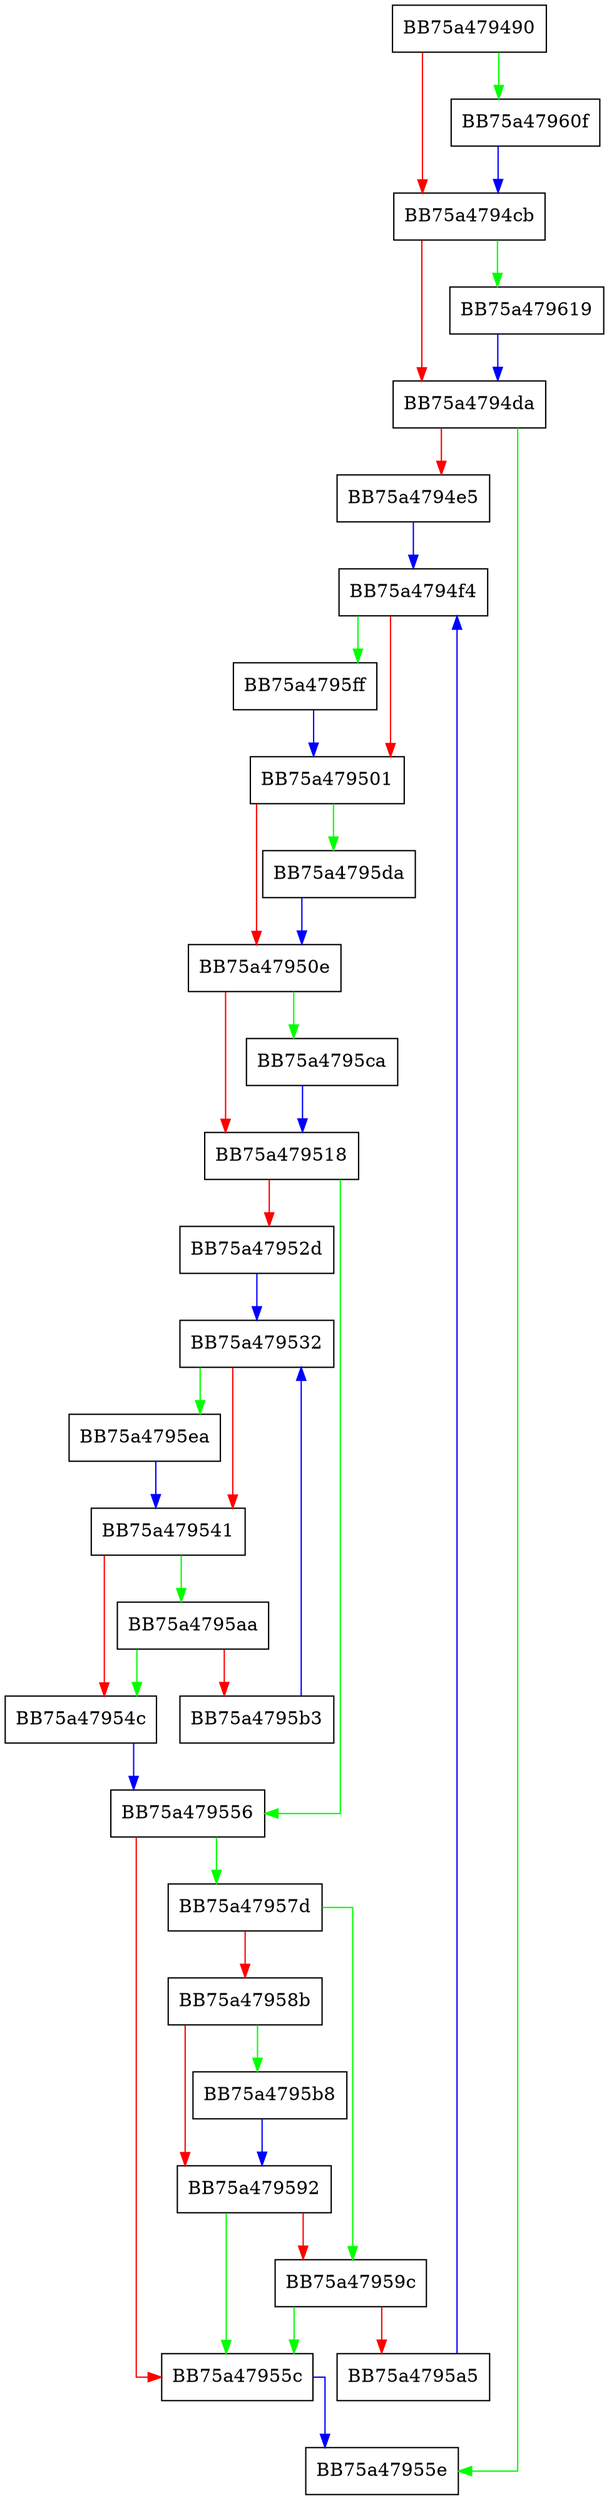 digraph xray_probe_encmatch32 {
  node [shape="box"];
  graph [splines=ortho];
  BB75a479490 -> BB75a47960f [color="green"];
  BB75a479490 -> BB75a4794cb [color="red"];
  BB75a4794cb -> BB75a479619 [color="green"];
  BB75a4794cb -> BB75a4794da [color="red"];
  BB75a4794da -> BB75a47955e [color="green"];
  BB75a4794da -> BB75a4794e5 [color="red"];
  BB75a4794e5 -> BB75a4794f4 [color="blue"];
  BB75a4794f4 -> BB75a4795ff [color="green"];
  BB75a4794f4 -> BB75a479501 [color="red"];
  BB75a479501 -> BB75a4795da [color="green"];
  BB75a479501 -> BB75a47950e [color="red"];
  BB75a47950e -> BB75a4795ca [color="green"];
  BB75a47950e -> BB75a479518 [color="red"];
  BB75a479518 -> BB75a479556 [color="green"];
  BB75a479518 -> BB75a47952d [color="red"];
  BB75a47952d -> BB75a479532 [color="blue"];
  BB75a479532 -> BB75a4795ea [color="green"];
  BB75a479532 -> BB75a479541 [color="red"];
  BB75a479541 -> BB75a4795aa [color="green"];
  BB75a479541 -> BB75a47954c [color="red"];
  BB75a47954c -> BB75a479556 [color="blue"];
  BB75a479556 -> BB75a47957d [color="green"];
  BB75a479556 -> BB75a47955c [color="red"];
  BB75a47955c -> BB75a47955e [color="blue"];
  BB75a47957d -> BB75a47959c [color="green"];
  BB75a47957d -> BB75a47958b [color="red"];
  BB75a47958b -> BB75a4795b8 [color="green"];
  BB75a47958b -> BB75a479592 [color="red"];
  BB75a479592 -> BB75a47955c [color="green"];
  BB75a479592 -> BB75a47959c [color="red"];
  BB75a47959c -> BB75a47955c [color="green"];
  BB75a47959c -> BB75a4795a5 [color="red"];
  BB75a4795a5 -> BB75a4794f4 [color="blue"];
  BB75a4795aa -> BB75a47954c [color="green"];
  BB75a4795aa -> BB75a4795b3 [color="red"];
  BB75a4795b3 -> BB75a479532 [color="blue"];
  BB75a4795b8 -> BB75a479592 [color="blue"];
  BB75a4795ca -> BB75a479518 [color="blue"];
  BB75a4795da -> BB75a47950e [color="blue"];
  BB75a4795ea -> BB75a479541 [color="blue"];
  BB75a4795ff -> BB75a479501 [color="blue"];
  BB75a47960f -> BB75a4794cb [color="blue"];
  BB75a479619 -> BB75a4794da [color="blue"];
}